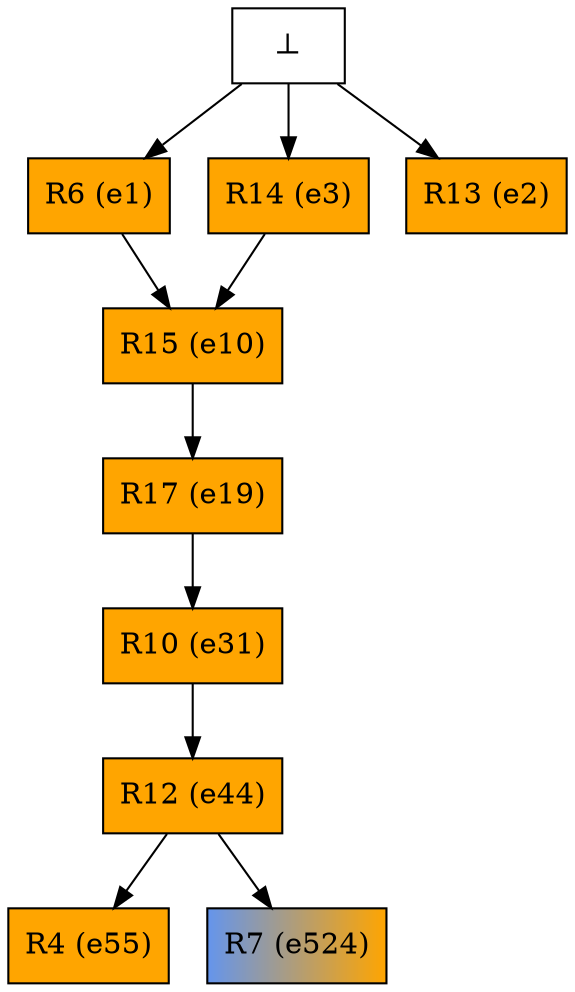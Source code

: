 digraph test {
  e1 -> e10;
  e3 -> e10;
  e10 -> e19;
  e19 -> e31;
  e31 -> e44;
  e44 -> e55;
  e44 -> e524;
  e0 -> e1;
  e0 -> e2;
  e0 -> e3;
  e1 [color="black" fillcolor="orange:orange" label="R6 (e1)" shape=box style=filled];
  e2 [color="black" fillcolor="orange:orange" label="R13 (e2)" shape=box style=filled];
  e3 [color="black" fillcolor="orange:orange" label="R14 (e3)" shape=box style=filled];
  e10 [color="black" fillcolor="orange:orange" label="R15 (e10)" shape=box style=filled];
  e19 [color="black" fillcolor="orange:orange" label="R17 (e19)" shape=box style=filled];
  e31 [color="black" fillcolor="orange:orange" label="R10 (e31)" shape=box style=filled];
  e44 [color="black" fillcolor="orange:orange" label="R12 (e44)" shape=box style=filled];
  e55 [color="black" fillcolor="orange:orange" label="R4 (e55)" shape=box style=filled];
  e524 [color="black" fillcolor="cornflowerblue:orange" label="R7 (e524)" shape=box style=filled];
  e0 [fillcolor="white" label="⊥" shape=box style=filled];
}
